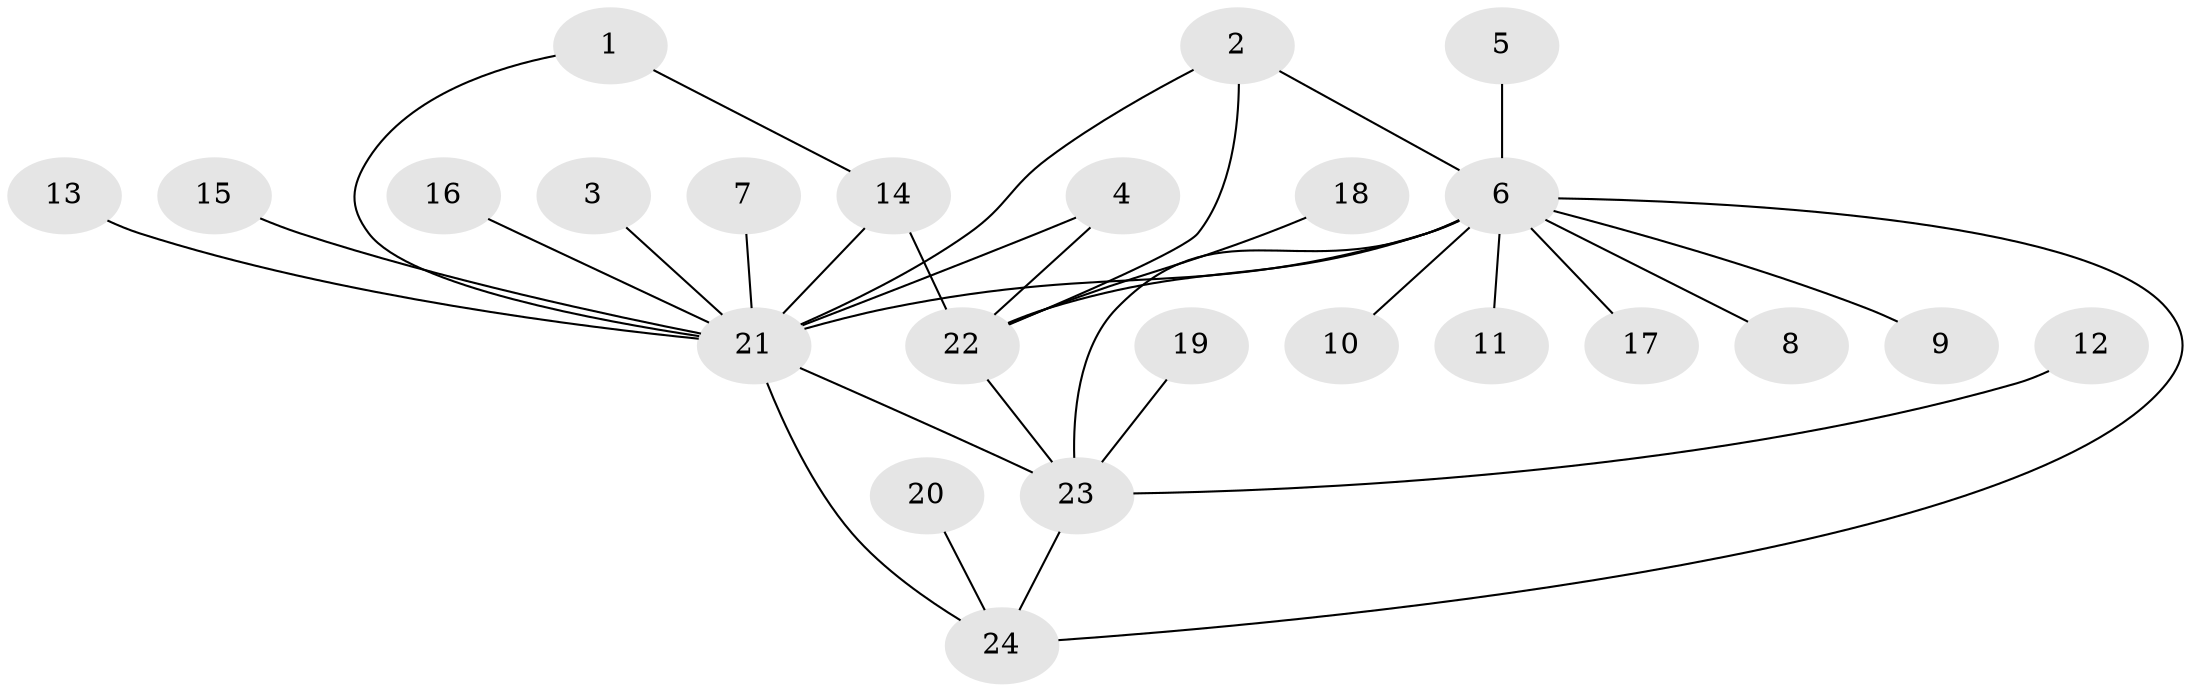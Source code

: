 // original degree distribution, {13: 0.02127659574468085, 2: 0.23404255319148937, 3: 0.0851063829787234, 6: 0.0425531914893617, 8: 0.02127659574468085, 4: 0.02127659574468085, 5: 0.0425531914893617, 7: 0.02127659574468085, 1: 0.5106382978723404}
// Generated by graph-tools (version 1.1) at 2025/50/03/09/25 03:50:42]
// undirected, 24 vertices, 32 edges
graph export_dot {
graph [start="1"]
  node [color=gray90,style=filled];
  1;
  2;
  3;
  4;
  5;
  6;
  7;
  8;
  9;
  10;
  11;
  12;
  13;
  14;
  15;
  16;
  17;
  18;
  19;
  20;
  21;
  22;
  23;
  24;
  1 -- 14 [weight=1.0];
  1 -- 21 [weight=1.0];
  2 -- 6 [weight=1.0];
  2 -- 21 [weight=1.0];
  2 -- 22 [weight=1.0];
  3 -- 21 [weight=1.0];
  4 -- 21 [weight=1.0];
  4 -- 22 [weight=1.0];
  5 -- 6 [weight=1.0];
  6 -- 8 [weight=1.0];
  6 -- 9 [weight=1.0];
  6 -- 10 [weight=1.0];
  6 -- 11 [weight=1.0];
  6 -- 17 [weight=1.0];
  6 -- 21 [weight=1.0];
  6 -- 22 [weight=1.0];
  6 -- 23 [weight=1.0];
  6 -- 24 [weight=1.0];
  7 -- 21 [weight=1.0];
  12 -- 23 [weight=1.0];
  13 -- 21 [weight=1.0];
  14 -- 21 [weight=1.0];
  14 -- 22 [weight=1.0];
  15 -- 21 [weight=1.0];
  16 -- 21 [weight=1.0];
  18 -- 22 [weight=1.0];
  19 -- 23 [weight=1.0];
  20 -- 24 [weight=1.0];
  21 -- 23 [weight=1.0];
  21 -- 24 [weight=1.0];
  22 -- 23 [weight=1.0];
  23 -- 24 [weight=1.0];
}
